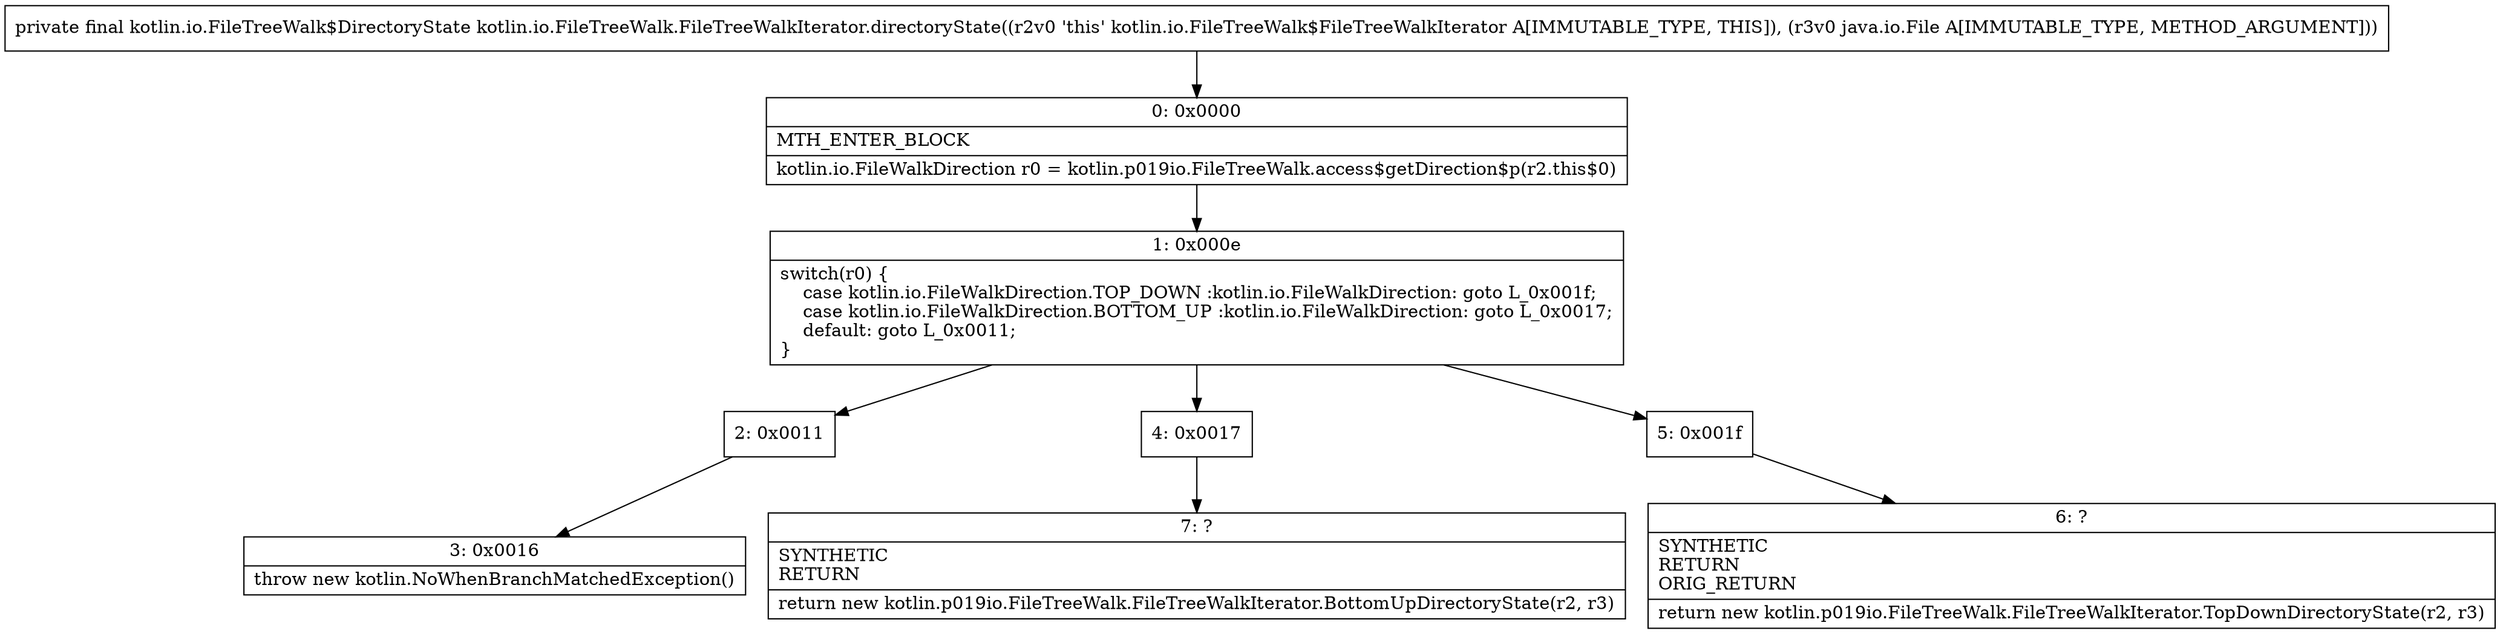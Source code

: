 digraph "CFG forkotlin.io.FileTreeWalk.FileTreeWalkIterator.directoryState(Ljava\/io\/File;)Lkotlin\/io\/FileTreeWalk$DirectoryState;" {
Node_0 [shape=record,label="{0\:\ 0x0000|MTH_ENTER_BLOCK\l|kotlin.io.FileWalkDirection r0 = kotlin.p019io.FileTreeWalk.access$getDirection$p(r2.this$0)\l}"];
Node_1 [shape=record,label="{1\:\ 0x000e|switch(r0) \{\l    case kotlin.io.FileWalkDirection.TOP_DOWN :kotlin.io.FileWalkDirection: goto L_0x001f;\l    case kotlin.io.FileWalkDirection.BOTTOM_UP :kotlin.io.FileWalkDirection: goto L_0x0017;\l    default: goto L_0x0011;\l\}\l}"];
Node_2 [shape=record,label="{2\:\ 0x0011}"];
Node_3 [shape=record,label="{3\:\ 0x0016|throw new kotlin.NoWhenBranchMatchedException()\l}"];
Node_4 [shape=record,label="{4\:\ 0x0017}"];
Node_5 [shape=record,label="{5\:\ 0x001f}"];
Node_6 [shape=record,label="{6\:\ ?|SYNTHETIC\lRETURN\lORIG_RETURN\l|return new kotlin.p019io.FileTreeWalk.FileTreeWalkIterator.TopDownDirectoryState(r2, r3)\l}"];
Node_7 [shape=record,label="{7\:\ ?|SYNTHETIC\lRETURN\l|return new kotlin.p019io.FileTreeWalk.FileTreeWalkIterator.BottomUpDirectoryState(r2, r3)\l}"];
MethodNode[shape=record,label="{private final kotlin.io.FileTreeWalk$DirectoryState kotlin.io.FileTreeWalk.FileTreeWalkIterator.directoryState((r2v0 'this' kotlin.io.FileTreeWalk$FileTreeWalkIterator A[IMMUTABLE_TYPE, THIS]), (r3v0 java.io.File A[IMMUTABLE_TYPE, METHOD_ARGUMENT])) }"];
MethodNode -> Node_0;
Node_0 -> Node_1;
Node_1 -> Node_2;
Node_1 -> Node_4;
Node_1 -> Node_5;
Node_2 -> Node_3;
Node_4 -> Node_7;
Node_5 -> Node_6;
}

